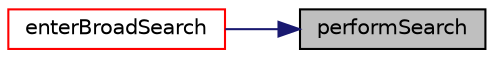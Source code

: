 digraph "performSearch"
{
 // LATEX_PDF_SIZE
  edge [fontname="Helvetica",fontsize="10",labelfontname="Helvetica",labelfontsize="10"];
  node [fontname="Helvetica",fontsize="10",shape=record];
  rankdir="RL";
  Node1 [label="performSearch",height=0.2,width=0.4,color="black", fillcolor="grey75", style="filled", fontcolor="black",tooltip=" "];
  Node1 -> Node2 [dir="back",color="midnightblue",fontsize="10",style="solid",fontname="Helvetica"];
  Node2 [label="enterBroadSearch",height=0.2,width=0.4,color="red", fillcolor="white", style="filled",URL="$classpFlow_1_1contactSearch.html#a405df0732509ffaf7bd22e7750540a5c",tooltip=" "];
}
